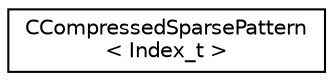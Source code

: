 digraph "Graphical Class Hierarchy"
{
 // LATEX_PDF_SIZE
  edge [fontname="Helvetica",fontsize="10",labelfontname="Helvetica",labelfontsize="10"];
  node [fontname="Helvetica",fontsize="10",shape=record];
  rankdir="LR";
  Node0 [label="CCompressedSparsePattern\l\< Index_t \>",height=0.2,width=0.4,color="black", fillcolor="white", style="filled",URL="$classCCompressedSparsePattern.html",tooltip="A simple class to store adjacency information in a compressed format suitable for sparse matrix opera..."];
}
